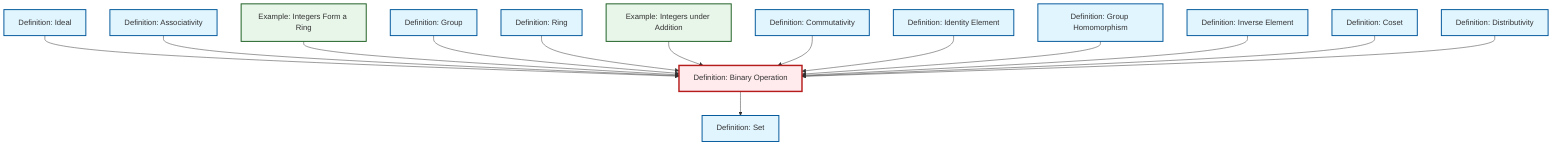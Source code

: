 graph TD
    classDef definition fill:#e1f5fe,stroke:#01579b,stroke-width:2px
    classDef theorem fill:#f3e5f5,stroke:#4a148c,stroke-width:2px
    classDef axiom fill:#fff3e0,stroke:#e65100,stroke-width:2px
    classDef example fill:#e8f5e9,stroke:#1b5e20,stroke-width:2px
    classDef current fill:#ffebee,stroke:#b71c1c,stroke-width:3px
    def-distributivity["Definition: Distributivity"]:::definition
    def-identity-element["Definition: Identity Element"]:::definition
    def-ideal["Definition: Ideal"]:::definition
    ex-integers-ring["Example: Integers Form a Ring"]:::example
    def-commutativity["Definition: Commutativity"]:::definition
    def-homomorphism["Definition: Group Homomorphism"]:::definition
    def-inverse-element["Definition: Inverse Element"]:::definition
    def-coset["Definition: Coset"]:::definition
    def-set["Definition: Set"]:::definition
    def-binary-operation["Definition: Binary Operation"]:::definition
    def-group["Definition: Group"]:::definition
    ex-integers-addition["Example: Integers under Addition"]:::example
    def-ring["Definition: Ring"]:::definition
    def-associativity["Definition: Associativity"]:::definition
    def-ideal --> def-binary-operation
    def-associativity --> def-binary-operation
    ex-integers-ring --> def-binary-operation
    def-group --> def-binary-operation
    def-ring --> def-binary-operation
    ex-integers-addition --> def-binary-operation
    def-commutativity --> def-binary-operation
    def-binary-operation --> def-set
    def-identity-element --> def-binary-operation
    def-homomorphism --> def-binary-operation
    def-inverse-element --> def-binary-operation
    def-coset --> def-binary-operation
    def-distributivity --> def-binary-operation
    class def-binary-operation current